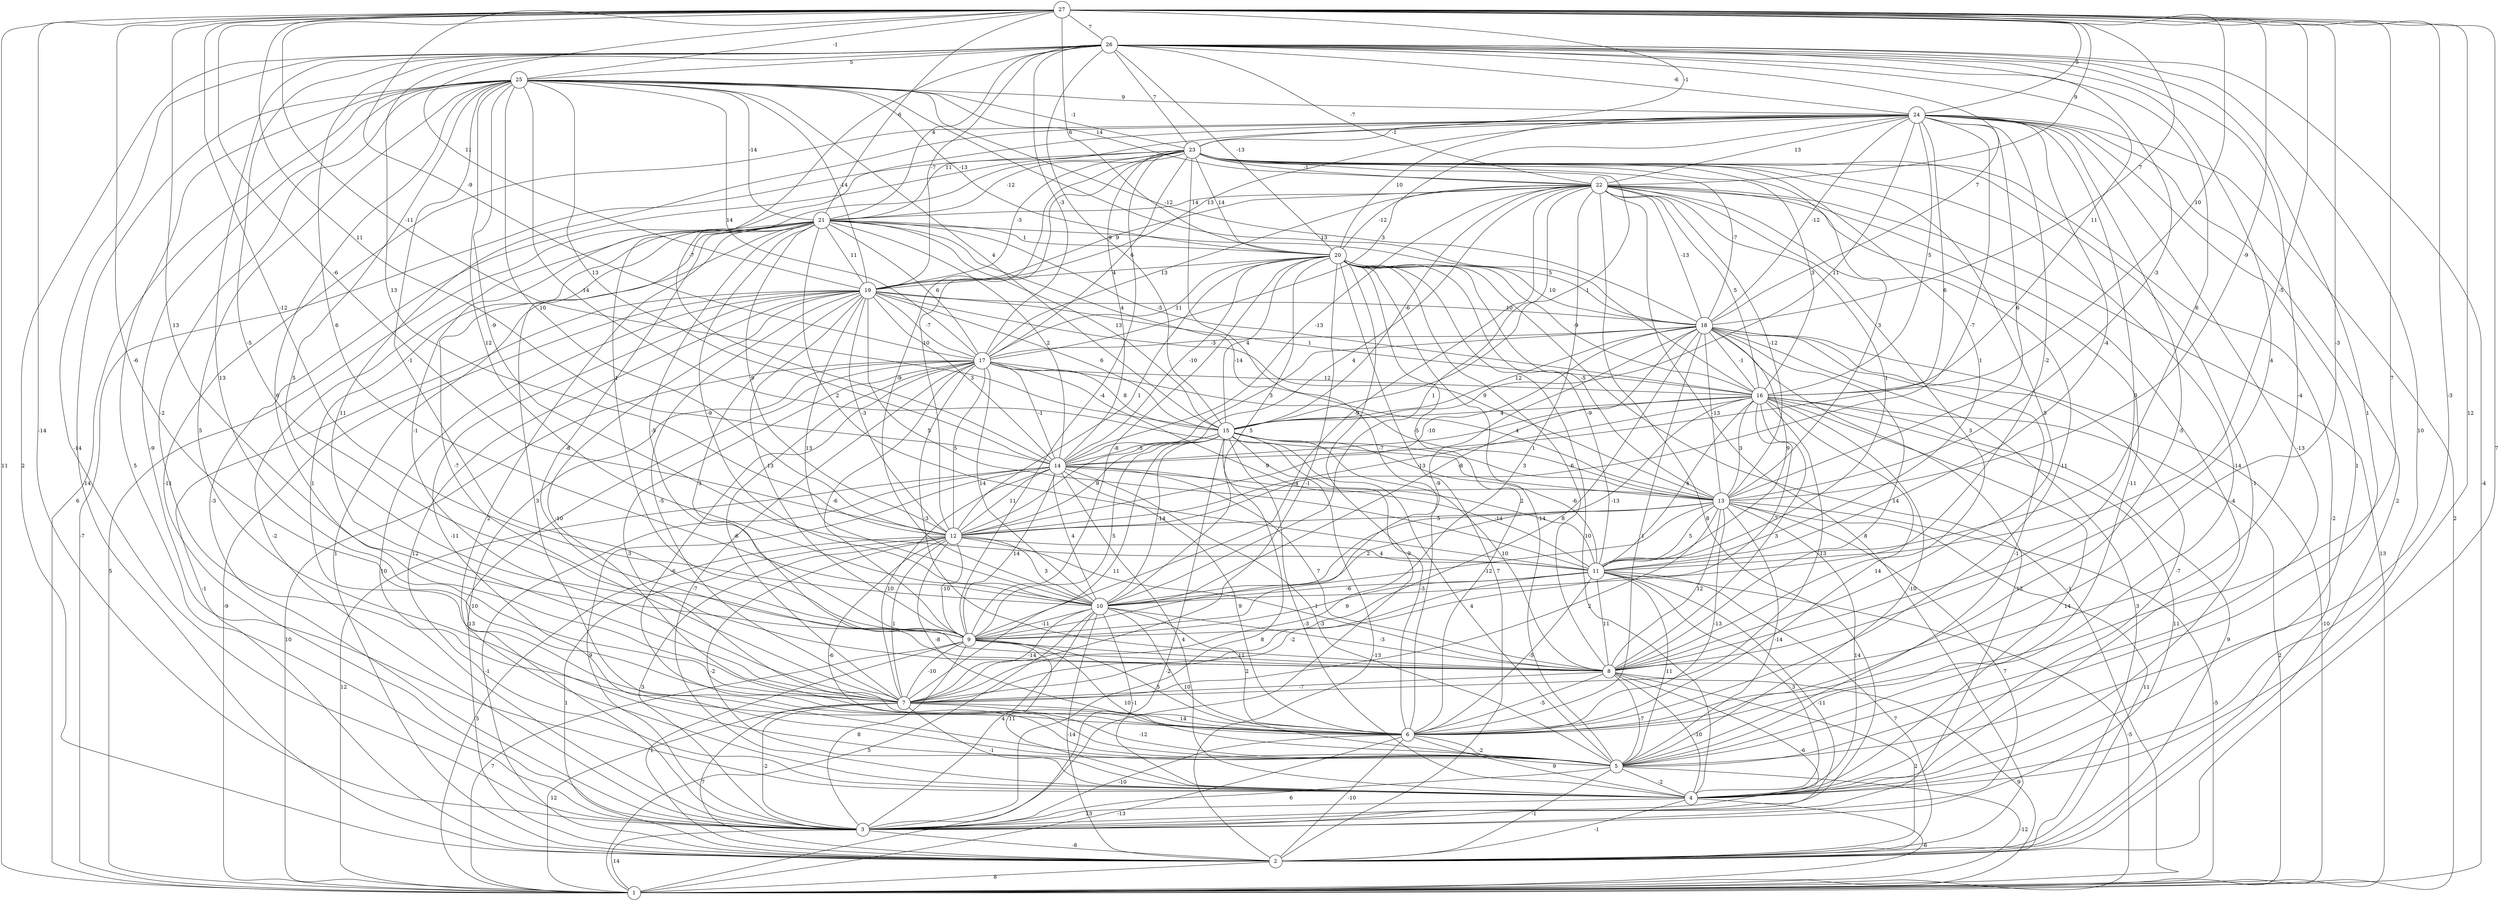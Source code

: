 graph { 
	 fontname="Helvetica,Arial,sans-serif" 
	 node [shape = circle]; 
	 27 -- 1 [label = "11"];
	 27 -- 2 [label = "7"];
	 27 -- 3 [label = "-14"];
	 27 -- 4 [label = "12"];
	 27 -- 5 [label = "-3"];
	 27 -- 6 [label = "7"];
	 27 -- 7 [label = "-6"];
	 27 -- 8 [label = "-3"];
	 27 -- 9 [label = "13"];
	 27 -- 10 [label = "-12"];
	 27 -- 11 [label = "-5"];
	 27 -- 12 [label = "-6"];
	 27 -- 13 [label = "-9"];
	 27 -- 14 [label = "11"];
	 27 -- 15 [label = "-11"];
	 27 -- 16 [label = "10"];
	 27 -- 17 [label = "-9"];
	 27 -- 18 [label = "7"];
	 27 -- 19 [label = "11"];
	 27 -- 20 [label = "6"];
	 27 -- 21 [label = "6"];
	 27 -- 22 [label = "9"];
	 27 -- 23 [label = "-1"];
	 27 -- 24 [label = "5"];
	 27 -- 25 [label = "-1"];
	 27 -- 26 [label = "7"];
	 26 -- 1 [label = "-4"];
	 26 -- 2 [label = "2"];
	 26 -- 3 [label = "-14"];
	 26 -- 4 [label = "10"];
	 26 -- 5 [label = "1"];
	 26 -- 6 [label = "-4"];
	 26 -- 7 [label = "13"];
	 26 -- 8 [label = "4"];
	 26 -- 9 [label = "-5"];
	 26 -- 10 [label = "6"];
	 26 -- 11 [label = "6"];
	 26 -- 12 [label = "13"];
	 26 -- 13 [label = "-3"];
	 26 -- 14 [label = "-7"];
	 26 -- 15 [label = "9"];
	 26 -- 16 [label = "11"];
	 26 -- 17 [label = "-3"];
	 26 -- 18 [label = "7"];
	 26 -- 19 [label = "-7"];
	 26 -- 20 [label = "-13"];
	 26 -- 21 [label = "4"];
	 26 -- 22 [label = "-7"];
	 26 -- 23 [label = "7"];
	 26 -- 24 [label = "-6"];
	 26 -- 25 [label = "5"];
	 25 -- 1 [label = "6"];
	 25 -- 2 [label = "-14"];
	 25 -- 3 [label = "5"];
	 25 -- 4 [label = "-9"];
	 25 -- 5 [label = "5"];
	 25 -- 6 [label = "-2"];
	 25 -- 7 [label = "6"];
	 25 -- 8 [label = "5"];
	 25 -- 9 [label = "-1"];
	 25 -- 10 [label = "12"];
	 25 -- 11 [label = "-9"];
	 25 -- 12 [label = "10"];
	 25 -- 13 [label = "-14"];
	 25 -- 14 [label = "13"];
	 25 -- 15 [label = "4"];
	 25 -- 16 [label = "13"];
	 25 -- 17 [label = "14"];
	 25 -- 18 [label = "-12"];
	 25 -- 19 [label = "-14"];
	 25 -- 20 [label = "-13"];
	 25 -- 21 [label = "-14"];
	 25 -- 22 [label = "14"];
	 25 -- 23 [label = "-1"];
	 25 -- 24 [label = "9"];
	 24 -- 1 [label = "2"];
	 24 -- 2 [label = "2"];
	 24 -- 3 [label = "-11"];
	 24 -- 4 [label = "1"];
	 24 -- 5 [label = "-13"];
	 24 -- 6 [label = "-5"];
	 24 -- 7 [label = "11"];
	 24 -- 8 [label = "3"];
	 24 -- 9 [label = "1"];
	 24 -- 10 [label = "-2"];
	 24 -- 11 [label = "-4"];
	 24 -- 12 [label = "-7"];
	 24 -- 13 [label = "6"];
	 24 -- 14 [label = "6"];
	 24 -- 15 [label = "11"];
	 24 -- 16 [label = "5"];
	 24 -- 17 [label = "3"];
	 24 -- 18 [label = "-12"];
	 24 -- 19 [label = "13"];
	 24 -- 20 [label = "10"];
	 24 -- 21 [label = "11"];
	 24 -- 22 [label = "13"];
	 24 -- 23 [label = "-1"];
	 23 -- 1 [label = "-7"];
	 23 -- 2 [label = "-2"];
	 23 -- 3 [label = "-3"];
	 23 -- 4 [label = "-1"];
	 23 -- 5 [label = "-14"];
	 23 -- 6 [label = "-7"];
	 23 -- 7 [label = "-1"];
	 23 -- 8 [label = "5"];
	 23 -- 9 [label = "-4"];
	 23 -- 10 [label = "-9"];
	 23 -- 11 [label = "1"];
	 23 -- 12 [label = "10"];
	 23 -- 13 [label = "3"];
	 23 -- 14 [label = "4"];
	 23 -- 15 [label = "1"];
	 23 -- 16 [label = "3"];
	 23 -- 17 [label = "6"];
	 23 -- 18 [label = "-7"];
	 23 -- 19 [label = "-3"];
	 23 -- 20 [label = "14"];
	 23 -- 21 [label = "-12"];
	 23 -- 22 [label = "-1"];
	 22 -- 1 [label = "13"];
	 22 -- 2 [label = "8"];
	 22 -- 3 [label = "8"];
	 22 -- 4 [label = "-4"];
	 22 -- 5 [label = "-11"];
	 22 -- 6 [label = "11"];
	 22 -- 7 [label = "1"];
	 22 -- 8 [label = "3"];
	 22 -- 9 [label = "-9"];
	 22 -- 10 [label = "1"];
	 22 -- 11 [label = "1"];
	 22 -- 12 [label = "4"];
	 22 -- 13 [label = "-12"];
	 22 -- 14 [label = "-13"];
	 22 -- 15 [label = "-6"];
	 22 -- 16 [label = "5"];
	 22 -- 17 [label = "13"];
	 22 -- 18 [label = "-13"];
	 22 -- 19 [label = "9"];
	 22 -- 20 [label = "-12"];
	 22 -- 21 [label = "14"];
	 21 -- 1 [label = "5"];
	 21 -- 2 [label = "1"];
	 21 -- 3 [label = "-2"];
	 21 -- 4 [label = "2"];
	 21 -- 5 [label = "3"];
	 21 -- 6 [label = "1"];
	 21 -- 7 [label = "-7"];
	 21 -- 8 [label = "-8"];
	 21 -- 9 [label = "-5"];
	 21 -- 10 [label = "-9"];
	 21 -- 11 [label = "2"];
	 21 -- 12 [label = "9"];
	 21 -- 13 [label = "-14"];
	 21 -- 14 [label = "2"];
	 21 -- 15 [label = "13"];
	 21 -- 16 [label = "-5"];
	 21 -- 17 [label = "6"];
	 21 -- 18 [label = "5"];
	 21 -- 19 [label = "11"];
	 21 -- 20 [label = "1"];
	 20 -- 1 [label = "-1"];
	 20 -- 2 [label = "7"];
	 20 -- 3 [label = "9"];
	 20 -- 4 [label = "10"];
	 20 -- 5 [label = "-14"];
	 20 -- 6 [label = "2"];
	 20 -- 7 [label = "-1"];
	 20 -- 8 [label = "6"];
	 20 -- 9 [label = "-8"];
	 20 -- 10 [label = "5"];
	 20 -- 11 [label = "-9"];
	 20 -- 12 [label = "1"];
	 20 -- 13 [label = "-5"];
	 20 -- 14 [label = "-10"];
	 20 -- 15 [label = "4"];
	 20 -- 16 [label = "-9"];
	 20 -- 17 [label = "11"];
	 20 -- 18 [label = "10"];
	 20 -- 19 [label = "4"];
	 19 -- 1 [label = "-9"];
	 19 -- 2 [label = "-1"];
	 19 -- 3 [label = "10"];
	 19 -- 4 [label = "12"];
	 19 -- 5 [label = "-11"];
	 19 -- 6 [label = "-10"];
	 19 -- 7 [label = "-5"];
	 19 -- 8 [label = "3"];
	 19 -- 9 [label = "13"];
	 19 -- 10 [label = "13"];
	 19 -- 11 [label = "5"];
	 19 -- 12 [label = "-3"];
	 19 -- 13 [label = "9"];
	 19 -- 14 [label = "3"];
	 19 -- 15 [label = "6"];
	 19 -- 16 [label = "1"];
	 19 -- 17 [label = "-7"];
	 19 -- 18 [label = "10"];
	 18 -- 1 [label = "-10"];
	 18 -- 2 [label = "3"];
	 18 -- 3 [label = "-12"];
	 18 -- 4 [label = "-7"];
	 18 -- 5 [label = "-1"];
	 18 -- 6 [label = "1"];
	 18 -- 7 [label = "8"];
	 18 -- 8 [label = "14"];
	 18 -- 9 [label = "-9"];
	 18 -- 10 [label = "-8"];
	 18 -- 11 [label = "9"];
	 18 -- 12 [label = "-10"];
	 18 -- 13 [label = "-13"];
	 18 -- 14 [label = "3"];
	 18 -- 15 [label = "12"];
	 18 -- 16 [label = "-1"];
	 18 -- 17 [label = "-3"];
	 17 -- 1 [label = "10"];
	 17 -- 2 [label = "13"];
	 17 -- 3 [label = "10"];
	 17 -- 4 [label = "-7"];
	 17 -- 5 [label = "-6"];
	 17 -- 6 [label = "3"];
	 17 -- 7 [label = "-6"];
	 17 -- 8 [label = "-3"];
	 17 -- 9 [label = "-6"];
	 17 -- 10 [label = "14"];
	 17 -- 11 [label = "9"];
	 17 -- 12 [label = "5"];
	 17 -- 13 [label = "-5"];
	 17 -- 14 [label = "-1"];
	 17 -- 15 [label = "8"];
	 17 -- 16 [label = "12"];
	 16 -- 1 [label = "2"];
	 16 -- 2 [label = "9"];
	 16 -- 3 [label = "11"];
	 16 -- 4 [label = "14"];
	 16 -- 5 [label = "-10"];
	 16 -- 6 [label = "14"];
	 16 -- 7 [label = "-13"];
	 16 -- 8 [label = "3"];
	 16 -- 9 [label = "-7"];
	 16 -- 10 [label = "-13"];
	 16 -- 11 [label = "4"];
	 16 -- 12 [label = "-13"];
	 16 -- 13 [label = "3"];
	 16 -- 14 [label = "4"];
	 16 -- 15 [label = "4"];
	 15 -- 1 [label = "-2"];
	 15 -- 2 [label = "-13"];
	 15 -- 3 [label = "8"];
	 15 -- 4 [label = "-3"];
	 15 -- 5 [label = "4"];
	 15 -- 6 [label = "-3"];
	 15 -- 7 [label = "11"];
	 15 -- 8 [label = "10"];
	 15 -- 9 [label = "5"];
	 15 -- 10 [label = "-14"];
	 15 -- 11 [label = "-6"];
	 15 -- 12 [label = "9"];
	 15 -- 13 [label = "3"];
	 15 -- 14 [label = "-3"];
	 14 -- 1 [label = "12"];
	 14 -- 2 [label = "-1"];
	 14 -- 3 [label = "9"];
	 14 -- 4 [label = "4"];
	 14 -- 5 [label = "-3"];
	 14 -- 6 [label = "9"];
	 14 -- 7 [label = "10"];
	 14 -- 8 [label = "7"];
	 14 -- 9 [label = "14"];
	 14 -- 10 [label = "4"];
	 14 -- 11 [label = "-14"];
	 14 -- 12 [label = "11"];
	 14 -- 13 [label = "-4"];
	 13 -- 1 [label = "-5"];
	 13 -- 2 [label = "11"];
	 13 -- 3 [label = "7"];
	 13 -- 4 [label = "14"];
	 13 -- 5 [label = "-14"];
	 13 -- 6 [label = "-13"];
	 13 -- 7 [label = "2"];
	 13 -- 8 [label = "12"];
	 13 -- 9 [label = "-12"];
	 13 -- 10 [label = "2"];
	 13 -- 11 [label = "5"];
	 13 -- 12 [label = "5"];
	 12 -- 1 [label = "5"];
	 12 -- 2 [label = "1"];
	 12 -- 3 [label = "3"];
	 12 -- 4 [label = "-2"];
	 12 -- 5 [label = "-6"];
	 12 -- 6 [label = "-8"];
	 12 -- 7 [label = "1"];
	 12 -- 8 [label = "-1"];
	 12 -- 9 [label = "-10"];
	 12 -- 10 [label = "3"];
	 12 -- 11 [label = "4"];
	 11 -- 1 [label = "-5"];
	 11 -- 2 [label = "7"];
	 11 -- 3 [label = "-11"];
	 11 -- 4 [label = "3"];
	 11 -- 5 [label = "11"];
	 11 -- 6 [label = "-5"];
	 11 -- 7 [label = "-2"];
	 11 -- 8 [label = "11"];
	 11 -- 9 [label = "9"];
	 11 -- 10 [label = "-6"];
	 10 -- 1 [label = "5"];
	 10 -- 2 [label = "-14"];
	 10 -- 3 [label = "4"];
	 10 -- 4 [label = "-1"];
	 10 -- 5 [label = "10"];
	 10 -- 6 [label = "2"];
	 10 -- 7 [label = "-14"];
	 10 -- 8 [label = "-3"];
	 10 -- 9 [label = "-11"];
	 9 -- 1 [label = "7"];
	 9 -- 2 [label = "1"];
	 9 -- 3 [label = "8"];
	 9 -- 4 [label = "11"];
	 9 -- 5 [label = "10"];
	 9 -- 6 [label = "5"];
	 9 -- 7 [label = "-10"];
	 9 -- 8 [label = "11"];
	 8 -- 1 [label = "9"];
	 8 -- 2 [label = "2"];
	 8 -- 3 [label = "-6"];
	 8 -- 4 [label = "-10"];
	 8 -- 5 [label = "-7"];
	 8 -- 6 [label = "-5"];
	 8 -- 7 [label = "-7"];
	 7 -- 1 [label = "12"];
	 7 -- 2 [label = "7"];
	 7 -- 3 [label = "-2"];
	 7 -- 4 [label = "-1"];
	 7 -- 5 [label = "-12"];
	 7 -- 6 [label = "14"];
	 6 -- 1 [label = "-13"];
	 6 -- 2 [label = "-10"];
	 6 -- 3 [label = "-10"];
	 6 -- 4 [label = "9"];
	 6 -- 5 [label = "-2"];
	 5 -- 1 [label = "-12"];
	 5 -- 2 [label = "-1"];
	 5 -- 3 [label = "6"];
	 5 -- 4 [label = "-2"];
	 4 -- 1 [label = "-6"];
	 4 -- 2 [label = "-1"];
	 4 -- 3 [label = "13"];
	 3 -- 1 [label = "14"];
	 3 -- 2 [label = "-8"];
	 2 -- 1 [label = "8"];
	 1;
	 2;
	 3;
	 4;
	 5;
	 6;
	 7;
	 8;
	 9;
	 10;
	 11;
	 12;
	 13;
	 14;
	 15;
	 16;
	 17;
	 18;
	 19;
	 20;
	 21;
	 22;
	 23;
	 24;
	 25;
	 26;
	 27;
}

